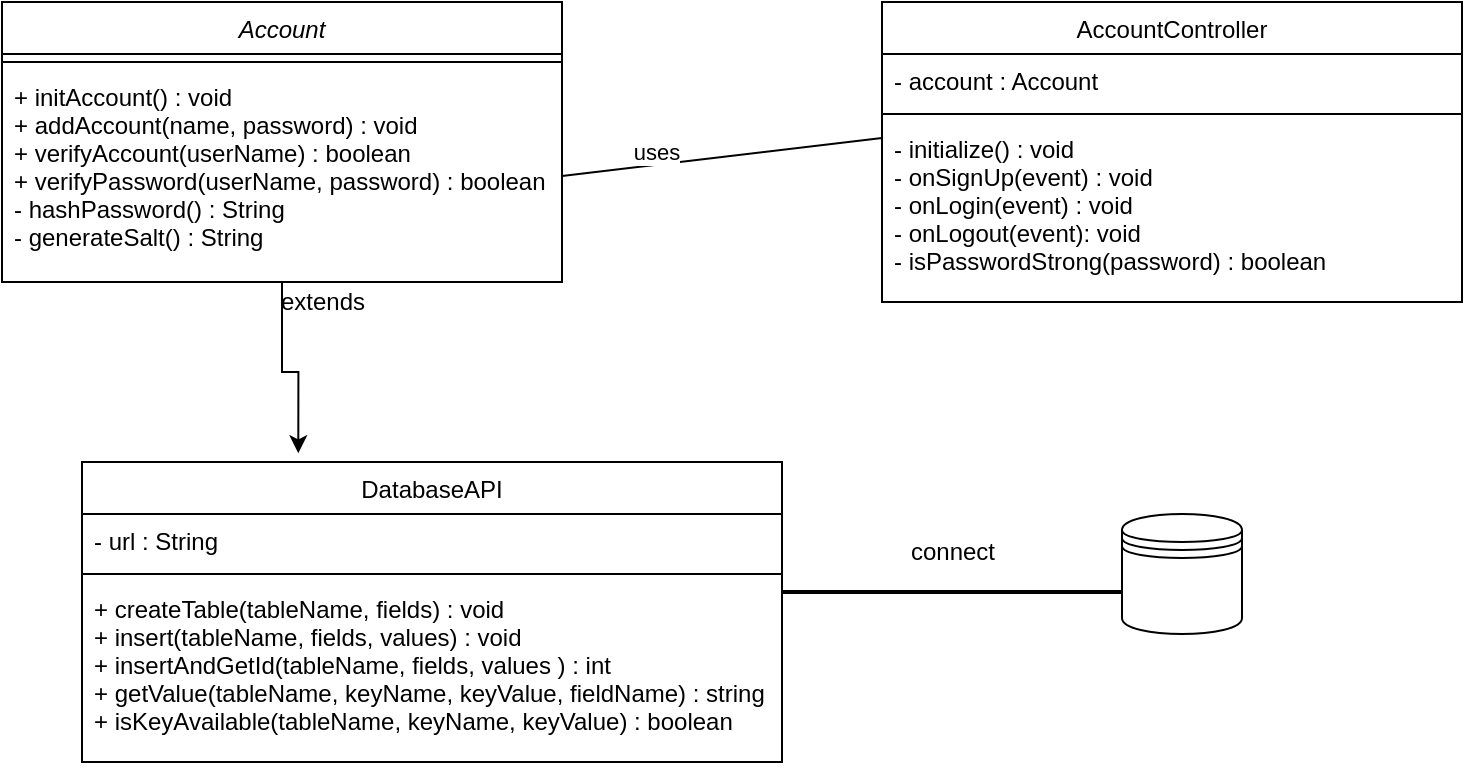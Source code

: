 <mxfile version="20.8.16" type="device"><diagram id="C5RBs43oDa-KdzZeNtuy" name="Page-1"><mxGraphModel dx="1020" dy="472" grid="1" gridSize="10" guides="1" tooltips="1" connect="1" arrows="1" fold="1" page="1" pageScale="1" pageWidth="827" pageHeight="1169" math="0" shadow="0"><root><mxCell id="WIyWlLk6GJQsqaUBKTNV-0"/><mxCell id="WIyWlLk6GJQsqaUBKTNV-1" parent="WIyWlLk6GJQsqaUBKTNV-0"/><mxCell id="9B_wkjYIwKG3q-_fD1Qn-7" style="edgeStyle=orthogonalEdgeStyle;rounded=0;orthogonalLoop=1;jettySize=auto;html=1;exitX=0.5;exitY=1;exitDx=0;exitDy=0;entryX=0.309;entryY=-0.029;entryDx=0;entryDy=0;entryPerimeter=0;" parent="WIyWlLk6GJQsqaUBKTNV-1" source="zkfFHV4jXpPFQw0GAbJ--0" target="9B_wkjYIwKG3q-_fD1Qn-3" edge="1"><mxGeometry relative="1" as="geometry"/></mxCell><mxCell id="zkfFHV4jXpPFQw0GAbJ--0" value="Account" style="swimlane;fontStyle=2;align=center;verticalAlign=top;childLayout=stackLayout;horizontal=1;startSize=26;horizontalStack=0;resizeParent=1;resizeLast=0;collapsible=1;marginBottom=0;rounded=0;shadow=0;strokeWidth=1;" parent="WIyWlLk6GJQsqaUBKTNV-1" vertex="1"><mxGeometry x="40" y="100" width="280" height="140" as="geometry"><mxRectangle x="230" y="140" width="160" height="26" as="alternateBounds"/></mxGeometry></mxCell><mxCell id="zkfFHV4jXpPFQw0GAbJ--4" value="" style="line;html=1;strokeWidth=1;align=left;verticalAlign=middle;spacingTop=-1;spacingLeft=3;spacingRight=3;rotatable=0;labelPosition=right;points=[];portConstraint=eastwest;" parent="zkfFHV4jXpPFQw0GAbJ--0" vertex="1"><mxGeometry y="26" width="280" height="8" as="geometry"/></mxCell><mxCell id="zkfFHV4jXpPFQw0GAbJ--5" value="+ initAccount() : void&#10;+ addAccount(name, password) : void&#10;+ verifyAccount(userName) : boolean&#10;+ verifyPassword(userName, password) : boolean&#10;- hashPassword() : String&#10;- generateSalt() : String&#10;&#10;" style="text;align=left;verticalAlign=top;spacingLeft=4;spacingRight=4;overflow=hidden;rotatable=0;points=[[0,0.5],[1,0.5]];portConstraint=eastwest;" parent="zkfFHV4jXpPFQw0GAbJ--0" vertex="1"><mxGeometry y="34" width="280" height="106" as="geometry"/></mxCell><mxCell id="zkfFHV4jXpPFQw0GAbJ--17" value="AccountController" style="swimlane;fontStyle=0;align=center;verticalAlign=top;childLayout=stackLayout;horizontal=1;startSize=26;horizontalStack=0;resizeParent=1;resizeLast=0;collapsible=1;marginBottom=0;rounded=0;shadow=0;strokeWidth=1;" parent="WIyWlLk6GJQsqaUBKTNV-1" vertex="1"><mxGeometry x="480" y="100" width="290" height="150" as="geometry"><mxRectangle x="550" y="140" width="160" height="26" as="alternateBounds"/></mxGeometry></mxCell><mxCell id="zkfFHV4jXpPFQw0GAbJ--18" value="- account : Account" style="text;align=left;verticalAlign=top;spacingLeft=4;spacingRight=4;overflow=hidden;rotatable=0;points=[[0,0.5],[1,0.5]];portConstraint=eastwest;" parent="zkfFHV4jXpPFQw0GAbJ--17" vertex="1"><mxGeometry y="26" width="290" height="26" as="geometry"/></mxCell><mxCell id="zkfFHV4jXpPFQw0GAbJ--23" value="" style="line;html=1;strokeWidth=1;align=left;verticalAlign=middle;spacingTop=-1;spacingLeft=3;spacingRight=3;rotatable=0;labelPosition=right;points=[];portConstraint=eastwest;" parent="zkfFHV4jXpPFQw0GAbJ--17" vertex="1"><mxGeometry y="52" width="290" height="8" as="geometry"/></mxCell><mxCell id="9B_wkjYIwKG3q-_fD1Qn-2" value="- initialize() : void&#10;- onSignUp(event) : void&#10;- onLogin(event) : void&#10;- onLogout(event): void&#10;- isPasswordStrong(password) : boolean&#10;" style="text;align=left;verticalAlign=top;spacingLeft=4;spacingRight=4;overflow=hidden;rotatable=0;points=[[0,0.5],[1,0.5]];portConstraint=eastwest;" parent="zkfFHV4jXpPFQw0GAbJ--17" vertex="1"><mxGeometry y="60" width="290" height="90" as="geometry"/></mxCell><mxCell id="9B_wkjYIwKG3q-_fD1Qn-3" value="DatabaseAPI" style="swimlane;fontStyle=0;align=center;verticalAlign=top;childLayout=stackLayout;horizontal=1;startSize=26;horizontalStack=0;resizeParent=1;resizeLast=0;collapsible=1;marginBottom=0;rounded=0;shadow=0;strokeWidth=1;" parent="WIyWlLk6GJQsqaUBKTNV-1" vertex="1"><mxGeometry x="80" y="330" width="350" height="150" as="geometry"><mxRectangle x="550" y="140" width="160" height="26" as="alternateBounds"/></mxGeometry></mxCell><mxCell id="9B_wkjYIwKG3q-_fD1Qn-4" value="- url : String" style="text;align=left;verticalAlign=top;spacingLeft=4;spacingRight=4;overflow=hidden;rotatable=0;points=[[0,0.5],[1,0.5]];portConstraint=eastwest;" parent="9B_wkjYIwKG3q-_fD1Qn-3" vertex="1"><mxGeometry y="26" width="350" height="26" as="geometry"/></mxCell><mxCell id="9B_wkjYIwKG3q-_fD1Qn-5" value="" style="line;html=1;strokeWidth=1;align=left;verticalAlign=middle;spacingTop=-1;spacingLeft=3;spacingRight=3;rotatable=0;labelPosition=right;points=[];portConstraint=eastwest;" parent="9B_wkjYIwKG3q-_fD1Qn-3" vertex="1"><mxGeometry y="52" width="350" height="8" as="geometry"/></mxCell><mxCell id="9B_wkjYIwKG3q-_fD1Qn-6" value="+ createTable(tableName, fields) : void&#10;+ insert(tableName, fields, values) : void&#10;+ insertAndGetId(tableName, fields, values ) : int&#10;+ getValue(tableName, keyName, keyValue, fieldName) : string&#10;+ isKeyAvailable(tableName, keyName, keyValue) : boolean&#10;&#10;" style="text;align=left;verticalAlign=top;spacingLeft=4;spacingRight=4;overflow=hidden;rotatable=0;points=[[0,0.5],[1,0.5]];portConstraint=eastwest;" parent="9B_wkjYIwKG3q-_fD1Qn-3" vertex="1"><mxGeometry y="60" width="350" height="90" as="geometry"/></mxCell><mxCell id="9B_wkjYIwKG3q-_fD1Qn-9" value="" style="endArrow=none;html=1;rounded=0;exitX=1;exitY=0.5;exitDx=0;exitDy=0;" parent="WIyWlLk6GJQsqaUBKTNV-1" source="zkfFHV4jXpPFQw0GAbJ--5" edge="1"><mxGeometry width="50" height="50" relative="1" as="geometry"><mxPoint x="360" y="200" as="sourcePoint"/><mxPoint x="480" y="168" as="targetPoint"/></mxGeometry></mxCell><mxCell id="9B_wkjYIwKG3q-_fD1Qn-11" value="uses" style="edgeLabel;html=1;align=center;verticalAlign=middle;resizable=0;points=[];" parent="9B_wkjYIwKG3q-_fD1Qn-9" vertex="1" connectable="0"><mxGeometry x="-0.407" y="7" relative="1" as="geometry"><mxPoint as="offset"/></mxGeometry></mxCell><mxCell id="9B_wkjYIwKG3q-_fD1Qn-10" value="extends" style="text;html=1;align=center;verticalAlign=middle;resizable=0;points=[];autosize=1;strokeColor=none;fillColor=none;" parent="WIyWlLk6GJQsqaUBKTNV-1" vertex="1"><mxGeometry x="165" y="235" width="70" height="30" as="geometry"/></mxCell><mxCell id="9B_wkjYIwKG3q-_fD1Qn-12" value="" style="shape=datastore;whiteSpace=wrap;html=1;" parent="WIyWlLk6GJQsqaUBKTNV-1" vertex="1"><mxGeometry x="600" y="356" width="60" height="60" as="geometry"/></mxCell><mxCell id="9B_wkjYIwKG3q-_fD1Qn-14" value="" style="line;strokeWidth=2;html=1;" parent="WIyWlLk6GJQsqaUBKTNV-1" vertex="1"><mxGeometry x="430" y="390" width="170" height="10" as="geometry"/></mxCell><mxCell id="9B_wkjYIwKG3q-_fD1Qn-15" value="connect" style="text;html=1;align=center;verticalAlign=middle;resizable=0;points=[];autosize=1;strokeColor=none;fillColor=none;" parent="WIyWlLk6GJQsqaUBKTNV-1" vertex="1"><mxGeometry x="480" y="360" width="70" height="30" as="geometry"/></mxCell></root></mxGraphModel></diagram></mxfile>